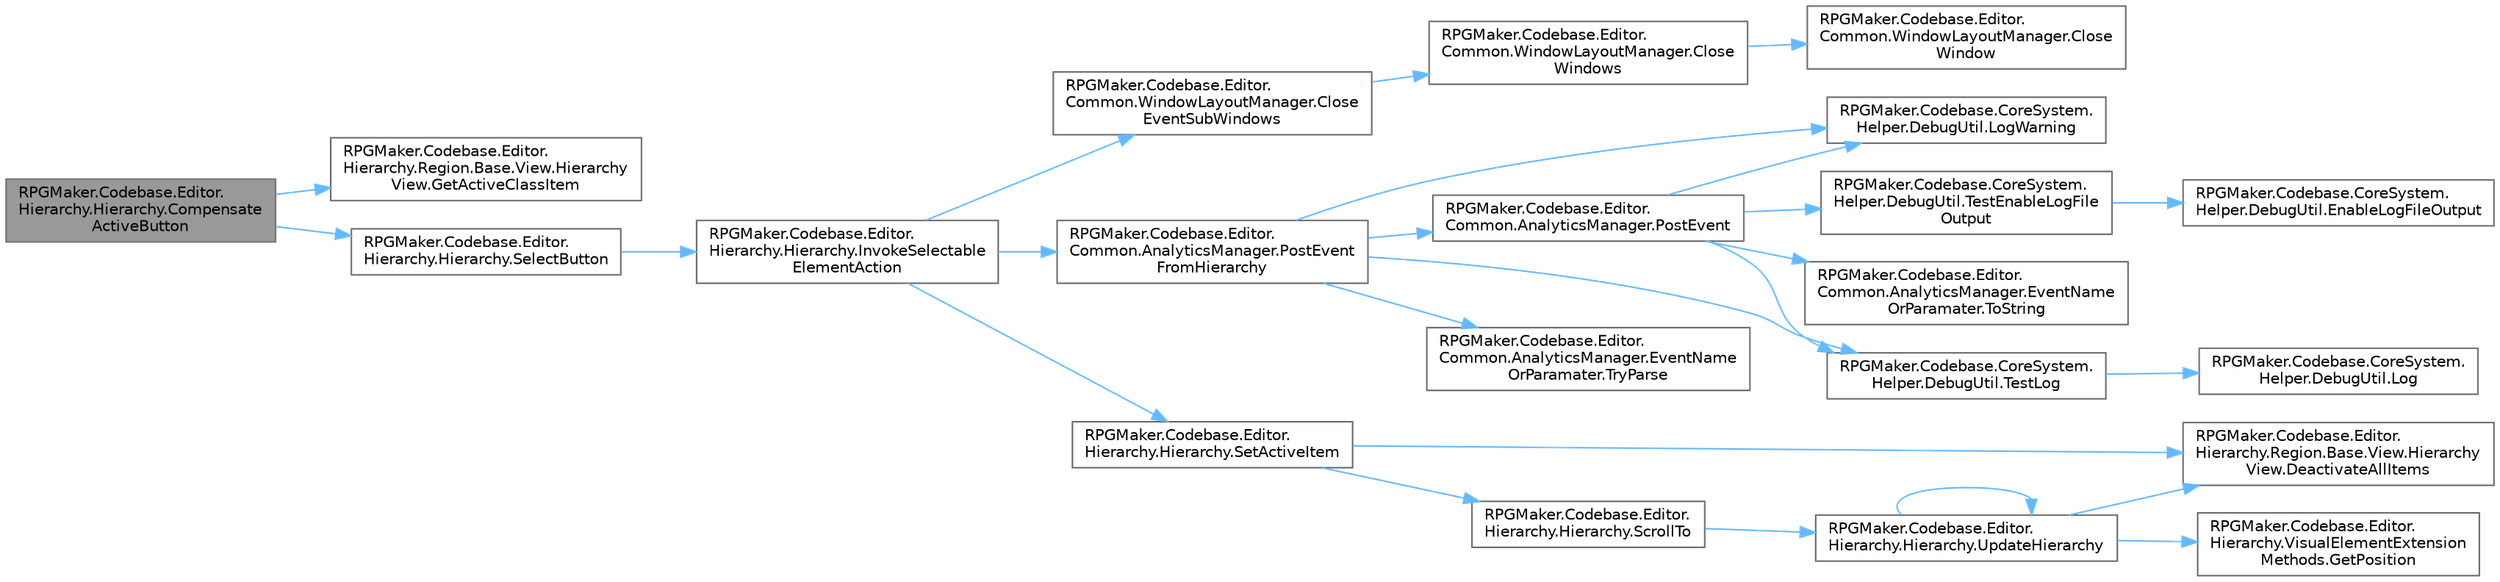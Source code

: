 digraph "RPGMaker.Codebase.Editor.Hierarchy.Hierarchy.CompensateActiveButton"
{
 // LATEX_PDF_SIZE
  bgcolor="transparent";
  edge [fontname=Helvetica,fontsize=10,labelfontname=Helvetica,labelfontsize=10];
  node [fontname=Helvetica,fontsize=10,shape=box,height=0.2,width=0.4];
  rankdir="LR";
  Node1 [id="Node000001",label="RPGMaker.Codebase.Editor.\lHierarchy.Hierarchy.Compensate\lActiveButton",height=0.2,width=0.4,color="gray40", fillcolor="grey60", style="filled", fontcolor="black",tooltip="アクティブな項目がなければ指定名のボタンを選択する (選択時の処理も実行)。"];
  Node1 -> Node2 [id="edge1_Node000001_Node000002",color="steelblue1",style="solid",tooltip=" "];
  Node2 [id="Node000002",label="RPGMaker.Codebase.Editor.\lHierarchy.Region.Base.View.Hierarchy\lView.GetActiveClassItem",height=0.2,width=0.4,color="grey40", fillcolor="white", style="filled",URL="$d9/d38/class_r_p_g_maker_1_1_codebase_1_1_editor_1_1_hierarchy_1_1_region_1_1_base_1_1_view_1_1_hierarchy_view.html#a3bace6a881ef6fe65e0fdd524352e845",tooltip=" "];
  Node1 -> Node3 [id="edge2_Node000001_Node000003",color="steelblue1",style="solid",tooltip=" "];
  Node3 [id="Node000003",label="RPGMaker.Codebase.Editor.\lHierarchy.Hierarchy.SelectButton",height=0.2,width=0.4,color="grey40", fillcolor="white", style="filled",URL="$de/ddc/class_r_p_g_maker_1_1_codebase_1_1_editor_1_1_hierarchy_1_1_hierarchy.html#a1008398168c47d1957e809f23fca4deb",tooltip="指定名のボタンを選択する (選択時の処理も実行)。"];
  Node3 -> Node4 [id="edge3_Node000003_Node000004",color="steelblue1",style="solid",tooltip=" "];
  Node4 [id="Node000004",label="RPGMaker.Codebase.Editor.\lHierarchy.Hierarchy.InvokeSelectable\lElementAction",height=0.2,width=0.4,color="grey40", fillcolor="white", style="filled",URL="$de/ddc/class_r_p_g_maker_1_1_codebase_1_1_editor_1_1_hierarchy_1_1_hierarchy.html#a204d652b4f8c35ba25edc111bdc08cf6",tooltip="ヒエラルキー中のボタンがクリックされた。"];
  Node4 -> Node5 [id="edge4_Node000004_Node000005",color="steelblue1",style="solid",tooltip=" "];
  Node5 [id="Node000005",label="RPGMaker.Codebase.Editor.\lCommon.WindowLayoutManager.Close\lEventSubWindows",height=0.2,width=0.4,color="grey40", fillcolor="white", style="filled",URL="$d1/dcb/class_r_p_g_maker_1_1_codebase_1_1_editor_1_1_common_1_1_window_layout_manager.html#a21c2d1ee8437567be46ea6385e9fb795",tooltip=" "];
  Node5 -> Node6 [id="edge5_Node000005_Node000006",color="steelblue1",style="solid",tooltip=" "];
  Node6 [id="Node000006",label="RPGMaker.Codebase.Editor.\lCommon.WindowLayoutManager.Close\lWindows",height=0.2,width=0.4,color="grey40", fillcolor="white", style="filled",URL="$d1/dcb/class_r_p_g_maker_1_1_codebase_1_1_editor_1_1_common_1_1_window_layout_manager.html#ab62241fbd2d6bc7981dd510d9a026fec",tooltip="ウィンドウ（複数）を閉じる"];
  Node6 -> Node7 [id="edge6_Node000006_Node000007",color="steelblue1",style="solid",tooltip=" "];
  Node7 [id="Node000007",label="RPGMaker.Codebase.Editor.\lCommon.WindowLayoutManager.Close\lWindow",height=0.2,width=0.4,color="grey40", fillcolor="white", style="filled",URL="$d1/dcb/class_r_p_g_maker_1_1_codebase_1_1_editor_1_1_common_1_1_window_layout_manager.html#a57f6967903bb83daf5aadaf1a5a67d71",tooltip="ウィンドウを閉じる"];
  Node4 -> Node8 [id="edge7_Node000004_Node000008",color="steelblue1",style="solid",tooltip=" "];
  Node8 [id="Node000008",label="RPGMaker.Codebase.Editor.\lCommon.AnalyticsManager.PostEvent\lFromHierarchy",height=0.2,width=0.4,color="grey40", fillcolor="white", style="filled",URL="$d1/dd9/class_r_p_g_maker_1_1_codebase_1_1_editor_1_1_common_1_1_analytics_manager.html#ae9b30018a3ac013146bfb8a6d0b82dd9",tooltip="\"AnalyticsTag__{イベント名}__{イベントパラメータ}\"という名のクラスが設定してあるVisualElementをHierarchyの 親方向に探していき、最初に見つけたものの『イベント..."];
  Node8 -> Node9 [id="edge8_Node000008_Node000009",color="steelblue1",style="solid",tooltip=" "];
  Node9 [id="Node000009",label="RPGMaker.Codebase.CoreSystem.\lHelper.DebugUtil.LogWarning",height=0.2,width=0.4,color="grey40", fillcolor="white", style="filled",URL="$d0/dba/class_r_p_g_maker_1_1_codebase_1_1_core_system_1_1_helper_1_1_debug_util.html#a6f68e12e2f77835f0734dde740a47814",tooltip="オブジェクトを文字列化して警告メッセージをUnityコンソールに表示する。"];
  Node8 -> Node10 [id="edge9_Node000008_Node000010",color="steelblue1",style="solid",tooltip=" "];
  Node10 [id="Node000010",label="RPGMaker.Codebase.Editor.\lCommon.AnalyticsManager.PostEvent",height=0.2,width=0.4,color="grey40", fillcolor="white", style="filled",URL="$d1/dd9/class_r_p_g_maker_1_1_codebase_1_1_editor_1_1_common_1_1_analytics_manager.html#ac9c8eb375170074c4c9fa7380bb0e2f0",tooltip=" "];
  Node10 -> Node9 [id="edge10_Node000010_Node000009",color="steelblue1",style="solid",tooltip=" "];
  Node10 -> Node11 [id="edge11_Node000010_Node000011",color="steelblue1",style="solid",tooltip=" "];
  Node11 [id="Node000011",label="RPGMaker.Codebase.CoreSystem.\lHelper.DebugUtil.TestEnableLogFile\lOutput",height=0.2,width=0.4,color="grey40", fillcolor="white", style="filled",URL="$d0/dba/class_r_p_g_maker_1_1_codebase_1_1_core_system_1_1_helper_1_1_debug_util.html#a3c92e24ab22e37895c85b170dced4b05",tooltip="デバッグ用ログをファイルに出力をするフラグを設定する。"];
  Node11 -> Node12 [id="edge12_Node000011_Node000012",color="steelblue1",style="solid",tooltip=" "];
  Node12 [id="Node000012",label="RPGMaker.Codebase.CoreSystem.\lHelper.DebugUtil.EnableLogFileOutput",height=0.2,width=0.4,color="grey40", fillcolor="white", style="filled",URL="$d0/dba/class_r_p_g_maker_1_1_codebase_1_1_core_system_1_1_helper_1_1_debug_util.html#aa7a83b1c2a4a5c9b605ac827ac953e0c",tooltip="デバッグ用ログをファイルに出力をするフラグを設定する。"];
  Node10 -> Node13 [id="edge13_Node000010_Node000013",color="steelblue1",style="solid",tooltip=" "];
  Node13 [id="Node000013",label="RPGMaker.Codebase.CoreSystem.\lHelper.DebugUtil.TestLog",height=0.2,width=0.4,color="grey40", fillcolor="white", style="filled",URL="$d0/dba/class_r_p_g_maker_1_1_codebase_1_1_core_system_1_1_helper_1_1_debug_util.html#a8f4bb360c1249e71a330db4ceb40d4a6",tooltip="オブジェクトを文字列化してUnityコンソールに表示する。"];
  Node13 -> Node14 [id="edge14_Node000013_Node000014",color="steelblue1",style="solid",tooltip=" "];
  Node14 [id="Node000014",label="RPGMaker.Codebase.CoreSystem.\lHelper.DebugUtil.Log",height=0.2,width=0.4,color="grey40", fillcolor="white", style="filled",URL="$d0/dba/class_r_p_g_maker_1_1_codebase_1_1_core_system_1_1_helper_1_1_debug_util.html#ae769554710c95a408921ec8596769145",tooltip="オブジェクトを文字列化してUnityコンソールに表示する。"];
  Node10 -> Node15 [id="edge15_Node000010_Node000015",color="steelblue1",style="solid",tooltip=" "];
  Node15 [id="Node000015",label="RPGMaker.Codebase.Editor.\lCommon.AnalyticsManager.EventName\lOrParamater.ToString",height=0.2,width=0.4,color="grey40", fillcolor="white", style="filled",URL="$d5/d47/class_r_p_g_maker_1_1_codebase_1_1_editor_1_1_common_1_1_analytics_manager_1_1_event_name_or_paramater.html#ab858ced173906c96d2bf928e04afe2d7",tooltip=" "];
  Node8 -> Node13 [id="edge16_Node000008_Node000013",color="steelblue1",style="solid",tooltip=" "];
  Node8 -> Node16 [id="edge17_Node000008_Node000016",color="steelblue1",style="solid",tooltip=" "];
  Node16 [id="Node000016",label="RPGMaker.Codebase.Editor.\lCommon.AnalyticsManager.EventName\lOrParamater.TryParse",height=0.2,width=0.4,color="grey40", fillcolor="white", style="filled",URL="$d5/d47/class_r_p_g_maker_1_1_codebase_1_1_editor_1_1_common_1_1_analytics_manager_1_1_event_name_or_paramater.html#a8dad32826af17611365e25553555cfae",tooltip=" "];
  Node4 -> Node17 [id="edge18_Node000004_Node000017",color="steelblue1",style="solid",tooltip=" "];
  Node17 [id="Node000017",label="RPGMaker.Codebase.Editor.\lHierarchy.Hierarchy.SetActiveItem",height=0.2,width=0.4,color="grey40", fillcolor="white", style="filled",URL="$de/ddc/class_r_p_g_maker_1_1_codebase_1_1_editor_1_1_hierarchy_1_1_hierarchy.html#a78390409a6c628cd7d2e25482926e936",tooltip="Hierarchy内の項目をActiveにし、親Foldoutを全てオープンする"];
  Node17 -> Node18 [id="edge19_Node000017_Node000018",color="steelblue1",style="solid",tooltip=" "];
  Node18 [id="Node000018",label="RPGMaker.Codebase.Editor.\lHierarchy.Region.Base.View.Hierarchy\lView.DeactivateAllItems",height=0.2,width=0.4,color="grey40", fillcolor="white", style="filled",URL="$d9/d38/class_r_p_g_maker_1_1_codebase_1_1_editor_1_1_hierarchy_1_1_region_1_1_base_1_1_view_1_1_hierarchy_view.html#a434996d8ef2d8841e3b3f36d34451f82",tooltip=" "];
  Node17 -> Node19 [id="edge20_Node000017_Node000019",color="steelblue1",style="solid",tooltip=" "];
  Node19 [id="Node000019",label="RPGMaker.Codebase.Editor.\lHierarchy.Hierarchy.ScrollTo",height=0.2,width=0.4,color="grey40", fillcolor="white", style="filled",URL="$de/ddc/class_r_p_g_maker_1_1_codebase_1_1_editor_1_1_hierarchy_1_1_hierarchy.html#a0f4ad0d7fcd6a0cc0123b3c1a7f0c6f0",tooltip="Hierarchy内を指定位置までスクロールする"];
  Node19 -> Node20 [id="edge21_Node000019_Node000020",color="steelblue1",style="solid",tooltip=" "];
  Node20 [id="Node000020",label="RPGMaker.Codebase.Editor.\lHierarchy.Hierarchy.UpdateHierarchy",height=0.2,width=0.4,color="grey40", fillcolor="white", style="filled",URL="$de/ddc/class_r_p_g_maker_1_1_codebase_1_1_editor_1_1_hierarchy_1_1_hierarchy.html#aa439982940c49376ea00de38dbdd1685",tooltip="Hierarchyのスクロール位置を設定する"];
  Node20 -> Node18 [id="edge22_Node000020_Node000018",color="steelblue1",style="solid",tooltip=" "];
  Node20 -> Node21 [id="edge23_Node000020_Node000021",color="steelblue1",style="solid",tooltip=" "];
  Node21 [id="Node000021",label="RPGMaker.Codebase.Editor.\lHierarchy.VisualElementExtension\lMethods.GetPosition",height=0.2,width=0.4,color="grey40", fillcolor="white", style="filled",URL="$dc/d14/class_r_p_g_maker_1_1_codebase_1_1_editor_1_1_hierarchy_1_1_visual_element_extension_methods.html#aa16be2b17607f0ac57e48b5ed59a7ebe",tooltip=" "];
  Node20 -> Node20 [id="edge24_Node000020_Node000020",color="steelblue1",style="solid",tooltip=" "];
}
